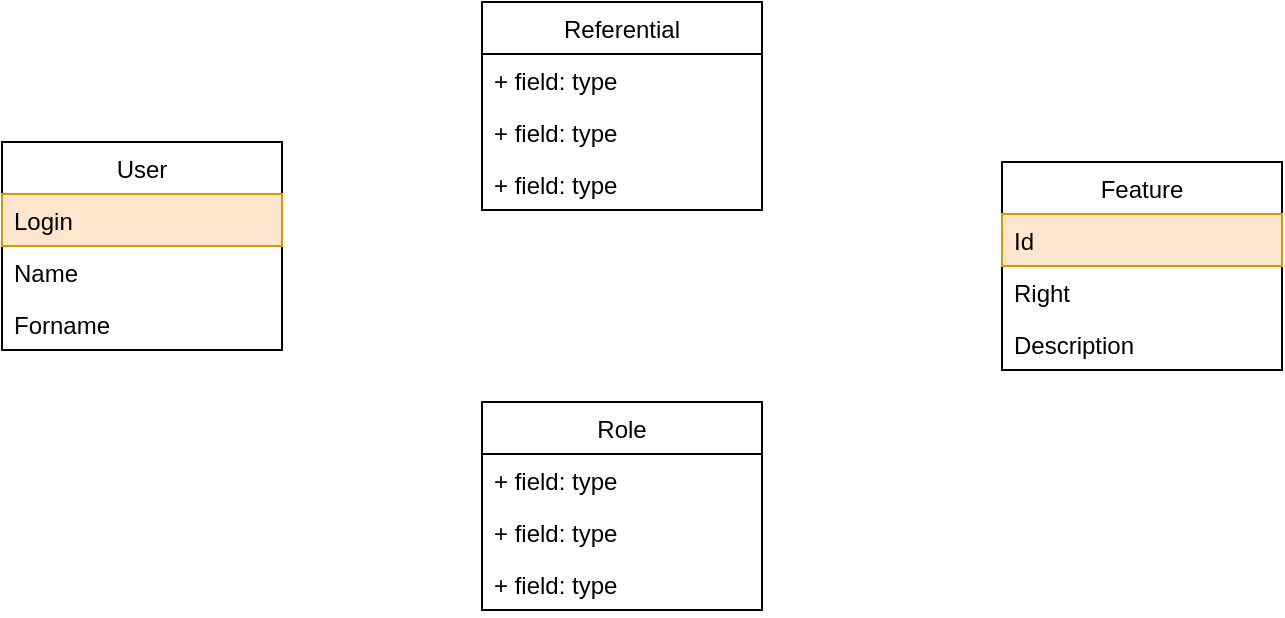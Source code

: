 <mxfile version="13.4.2" type="github">
  <diagram id="5V1nyNQfHLVZxOQOwhJZ" name="Page-1">
    <mxGraphModel dx="768" dy="716" grid="1" gridSize="10" guides="1" tooltips="1" connect="1" arrows="1" fold="1" page="1" pageScale="1" pageWidth="827" pageHeight="1169" math="0" shadow="0">
      <root>
        <mxCell id="0" />
        <mxCell id="1" parent="0" />
        <mxCell id="MBpV7pa9TwQh67zUomph-1" value="User" style="swimlane;fontStyle=0;childLayout=stackLayout;horizontal=1;startSize=26;fillColor=none;horizontalStack=0;resizeParent=1;resizeParentMax=0;resizeLast=0;collapsible=1;marginBottom=0;" parent="1" vertex="1">
          <mxGeometry x="90" y="150" width="140" height="104" as="geometry" />
        </mxCell>
        <mxCell id="MBpV7pa9TwQh67zUomph-2" value="Login" style="text;strokeColor=#d79b00;fillColor=#ffe6cc;align=left;verticalAlign=top;spacingLeft=4;spacingRight=4;overflow=hidden;rotatable=0;points=[[0,0.5],[1,0.5]];portConstraint=eastwest;" parent="MBpV7pa9TwQh67zUomph-1" vertex="1">
          <mxGeometry y="26" width="140" height="26" as="geometry" />
        </mxCell>
        <mxCell id="MBpV7pa9TwQh67zUomph-3" value="Name" style="text;strokeColor=none;fillColor=none;align=left;verticalAlign=top;spacingLeft=4;spacingRight=4;overflow=hidden;rotatable=0;points=[[0,0.5],[1,0.5]];portConstraint=eastwest;" parent="MBpV7pa9TwQh67zUomph-1" vertex="1">
          <mxGeometry y="52" width="140" height="26" as="geometry" />
        </mxCell>
        <mxCell id="MBpV7pa9TwQh67zUomph-4" value="Forname" style="text;strokeColor=none;fillColor=none;align=left;verticalAlign=top;spacingLeft=4;spacingRight=4;overflow=hidden;rotatable=0;points=[[0,0.5],[1,0.5]];portConstraint=eastwest;" parent="MBpV7pa9TwQh67zUomph-1" vertex="1">
          <mxGeometry y="78" width="140" height="26" as="geometry" />
        </mxCell>
        <mxCell id="3aNl01GkjYzsQlKYx9jf-1" value="Referential" style="swimlane;fontStyle=0;childLayout=stackLayout;horizontal=1;startSize=26;fillColor=none;horizontalStack=0;resizeParent=1;resizeParentMax=0;resizeLast=0;collapsible=1;marginBottom=0;" vertex="1" parent="1">
          <mxGeometry x="330" y="80" width="140" height="104" as="geometry" />
        </mxCell>
        <mxCell id="3aNl01GkjYzsQlKYx9jf-2" value="+ field: type" style="text;strokeColor=none;fillColor=none;align=left;verticalAlign=top;spacingLeft=4;spacingRight=4;overflow=hidden;rotatable=0;points=[[0,0.5],[1,0.5]];portConstraint=eastwest;" vertex="1" parent="3aNl01GkjYzsQlKYx9jf-1">
          <mxGeometry y="26" width="140" height="26" as="geometry" />
        </mxCell>
        <mxCell id="3aNl01GkjYzsQlKYx9jf-3" value="+ field: type" style="text;strokeColor=none;fillColor=none;align=left;verticalAlign=top;spacingLeft=4;spacingRight=4;overflow=hidden;rotatable=0;points=[[0,0.5],[1,0.5]];portConstraint=eastwest;" vertex="1" parent="3aNl01GkjYzsQlKYx9jf-1">
          <mxGeometry y="52" width="140" height="26" as="geometry" />
        </mxCell>
        <mxCell id="3aNl01GkjYzsQlKYx9jf-4" value="+ field: type" style="text;strokeColor=none;fillColor=none;align=left;verticalAlign=top;spacingLeft=4;spacingRight=4;overflow=hidden;rotatable=0;points=[[0,0.5],[1,0.5]];portConstraint=eastwest;" vertex="1" parent="3aNl01GkjYzsQlKYx9jf-1">
          <mxGeometry y="78" width="140" height="26" as="geometry" />
        </mxCell>
        <mxCell id="_YAfsnba2OgmXkQDMXKB-1" value="Feature" style="swimlane;fontStyle=0;childLayout=stackLayout;horizontal=1;startSize=26;fillColor=none;horizontalStack=0;resizeParent=1;resizeParentMax=0;resizeLast=0;collapsible=1;marginBottom=0;" parent="1" vertex="1">
          <mxGeometry x="590" y="160" width="140" height="104" as="geometry" />
        </mxCell>
        <mxCell id="_YAfsnba2OgmXkQDMXKB-2" value="Id" style="text;strokeColor=#d79b00;fillColor=#ffe6cc;align=left;verticalAlign=top;spacingLeft=4;spacingRight=4;overflow=hidden;rotatable=0;points=[[0,0.5],[1,0.5]];portConstraint=eastwest;" parent="_YAfsnba2OgmXkQDMXKB-1" vertex="1">
          <mxGeometry y="26" width="140" height="26" as="geometry" />
        </mxCell>
        <mxCell id="_YAfsnba2OgmXkQDMXKB-3" value="Right" style="text;strokeColor=none;fillColor=none;align=left;verticalAlign=top;spacingLeft=4;spacingRight=4;overflow=hidden;rotatable=0;points=[[0,0.5],[1,0.5]];portConstraint=eastwest;" parent="_YAfsnba2OgmXkQDMXKB-1" vertex="1">
          <mxGeometry y="52" width="140" height="26" as="geometry" />
        </mxCell>
        <mxCell id="_YAfsnba2OgmXkQDMXKB-4" value="Description" style="text;strokeColor=none;fillColor=none;align=left;verticalAlign=top;spacingLeft=4;spacingRight=4;overflow=hidden;rotatable=0;points=[[0,0.5],[1,0.5]];portConstraint=eastwest;" parent="_YAfsnba2OgmXkQDMXKB-1" vertex="1">
          <mxGeometry y="78" width="140" height="26" as="geometry" />
        </mxCell>
        <mxCell id="3aNl01GkjYzsQlKYx9jf-9" value="Role" style="swimlane;fontStyle=0;childLayout=stackLayout;horizontal=1;startSize=26;fillColor=none;horizontalStack=0;resizeParent=1;resizeParentMax=0;resizeLast=0;collapsible=1;marginBottom=0;" vertex="1" parent="1">
          <mxGeometry x="330" y="280" width="140" height="104" as="geometry" />
        </mxCell>
        <mxCell id="3aNl01GkjYzsQlKYx9jf-10" value="+ field: type" style="text;strokeColor=none;fillColor=none;align=left;verticalAlign=top;spacingLeft=4;spacingRight=4;overflow=hidden;rotatable=0;points=[[0,0.5],[1,0.5]];portConstraint=eastwest;" vertex="1" parent="3aNl01GkjYzsQlKYx9jf-9">
          <mxGeometry y="26" width="140" height="26" as="geometry" />
        </mxCell>
        <mxCell id="3aNl01GkjYzsQlKYx9jf-11" value="+ field: type" style="text;strokeColor=none;fillColor=none;align=left;verticalAlign=top;spacingLeft=4;spacingRight=4;overflow=hidden;rotatable=0;points=[[0,0.5],[1,0.5]];portConstraint=eastwest;" vertex="1" parent="3aNl01GkjYzsQlKYx9jf-9">
          <mxGeometry y="52" width="140" height="26" as="geometry" />
        </mxCell>
        <mxCell id="3aNl01GkjYzsQlKYx9jf-12" value="+ field: type" style="text;strokeColor=none;fillColor=none;align=left;verticalAlign=top;spacingLeft=4;spacingRight=4;overflow=hidden;rotatable=0;points=[[0,0.5],[1,0.5]];portConstraint=eastwest;" vertex="1" parent="3aNl01GkjYzsQlKYx9jf-9">
          <mxGeometry y="78" width="140" height="26" as="geometry" />
        </mxCell>
      </root>
    </mxGraphModel>
  </diagram>
</mxfile>
